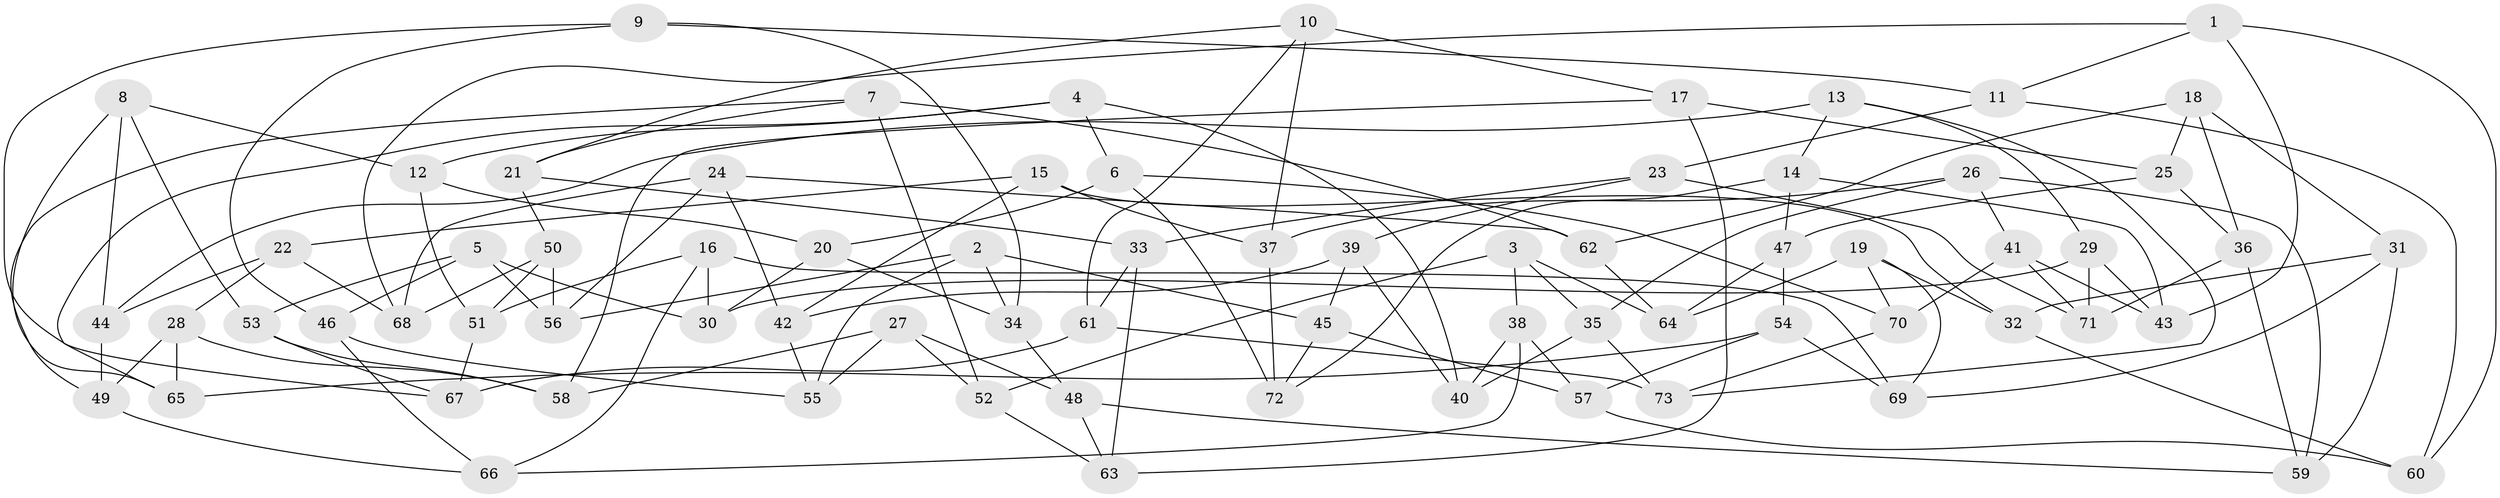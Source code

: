 // Generated by graph-tools (version 1.1) at 2025/50/03/09/25 03:50:49]
// undirected, 73 vertices, 146 edges
graph export_dot {
graph [start="1"]
  node [color=gray90,style=filled];
  1;
  2;
  3;
  4;
  5;
  6;
  7;
  8;
  9;
  10;
  11;
  12;
  13;
  14;
  15;
  16;
  17;
  18;
  19;
  20;
  21;
  22;
  23;
  24;
  25;
  26;
  27;
  28;
  29;
  30;
  31;
  32;
  33;
  34;
  35;
  36;
  37;
  38;
  39;
  40;
  41;
  42;
  43;
  44;
  45;
  46;
  47;
  48;
  49;
  50;
  51;
  52;
  53;
  54;
  55;
  56;
  57;
  58;
  59;
  60;
  61;
  62;
  63;
  64;
  65;
  66;
  67;
  68;
  69;
  70;
  71;
  72;
  73;
  1 -- 68;
  1 -- 11;
  1 -- 60;
  1 -- 43;
  2 -- 45;
  2 -- 56;
  2 -- 55;
  2 -- 34;
  3 -- 52;
  3 -- 35;
  3 -- 64;
  3 -- 38;
  4 -- 40;
  4 -- 65;
  4 -- 12;
  4 -- 6;
  5 -- 46;
  5 -- 53;
  5 -- 30;
  5 -- 56;
  6 -- 72;
  6 -- 70;
  6 -- 20;
  7 -- 52;
  7 -- 21;
  7 -- 49;
  7 -- 62;
  8 -- 65;
  8 -- 53;
  8 -- 12;
  8 -- 44;
  9 -- 34;
  9 -- 11;
  9 -- 46;
  9 -- 67;
  10 -- 61;
  10 -- 37;
  10 -- 21;
  10 -- 17;
  11 -- 23;
  11 -- 60;
  12 -- 51;
  12 -- 20;
  13 -- 29;
  13 -- 73;
  13 -- 44;
  13 -- 14;
  14 -- 47;
  14 -- 43;
  14 -- 72;
  15 -- 37;
  15 -- 32;
  15 -- 42;
  15 -- 22;
  16 -- 51;
  16 -- 69;
  16 -- 30;
  16 -- 66;
  17 -- 58;
  17 -- 25;
  17 -- 63;
  18 -- 36;
  18 -- 31;
  18 -- 25;
  18 -- 62;
  19 -- 32;
  19 -- 64;
  19 -- 70;
  19 -- 69;
  20 -- 30;
  20 -- 34;
  21 -- 33;
  21 -- 50;
  22 -- 68;
  22 -- 44;
  22 -- 28;
  23 -- 39;
  23 -- 71;
  23 -- 33;
  24 -- 56;
  24 -- 62;
  24 -- 42;
  24 -- 68;
  25 -- 36;
  25 -- 47;
  26 -- 41;
  26 -- 35;
  26 -- 59;
  26 -- 37;
  27 -- 48;
  27 -- 52;
  27 -- 55;
  27 -- 58;
  28 -- 65;
  28 -- 58;
  28 -- 49;
  29 -- 30;
  29 -- 71;
  29 -- 43;
  31 -- 32;
  31 -- 59;
  31 -- 69;
  32 -- 60;
  33 -- 61;
  33 -- 63;
  34 -- 48;
  35 -- 73;
  35 -- 40;
  36 -- 59;
  36 -- 71;
  37 -- 72;
  38 -- 66;
  38 -- 57;
  38 -- 40;
  39 -- 40;
  39 -- 45;
  39 -- 42;
  41 -- 70;
  41 -- 71;
  41 -- 43;
  42 -- 55;
  44 -- 49;
  45 -- 57;
  45 -- 72;
  46 -- 66;
  46 -- 55;
  47 -- 54;
  47 -- 64;
  48 -- 59;
  48 -- 63;
  49 -- 66;
  50 -- 56;
  50 -- 68;
  50 -- 51;
  51 -- 67;
  52 -- 63;
  53 -- 58;
  53 -- 67;
  54 -- 65;
  54 -- 69;
  54 -- 57;
  57 -- 60;
  61 -- 73;
  61 -- 67;
  62 -- 64;
  70 -- 73;
}
